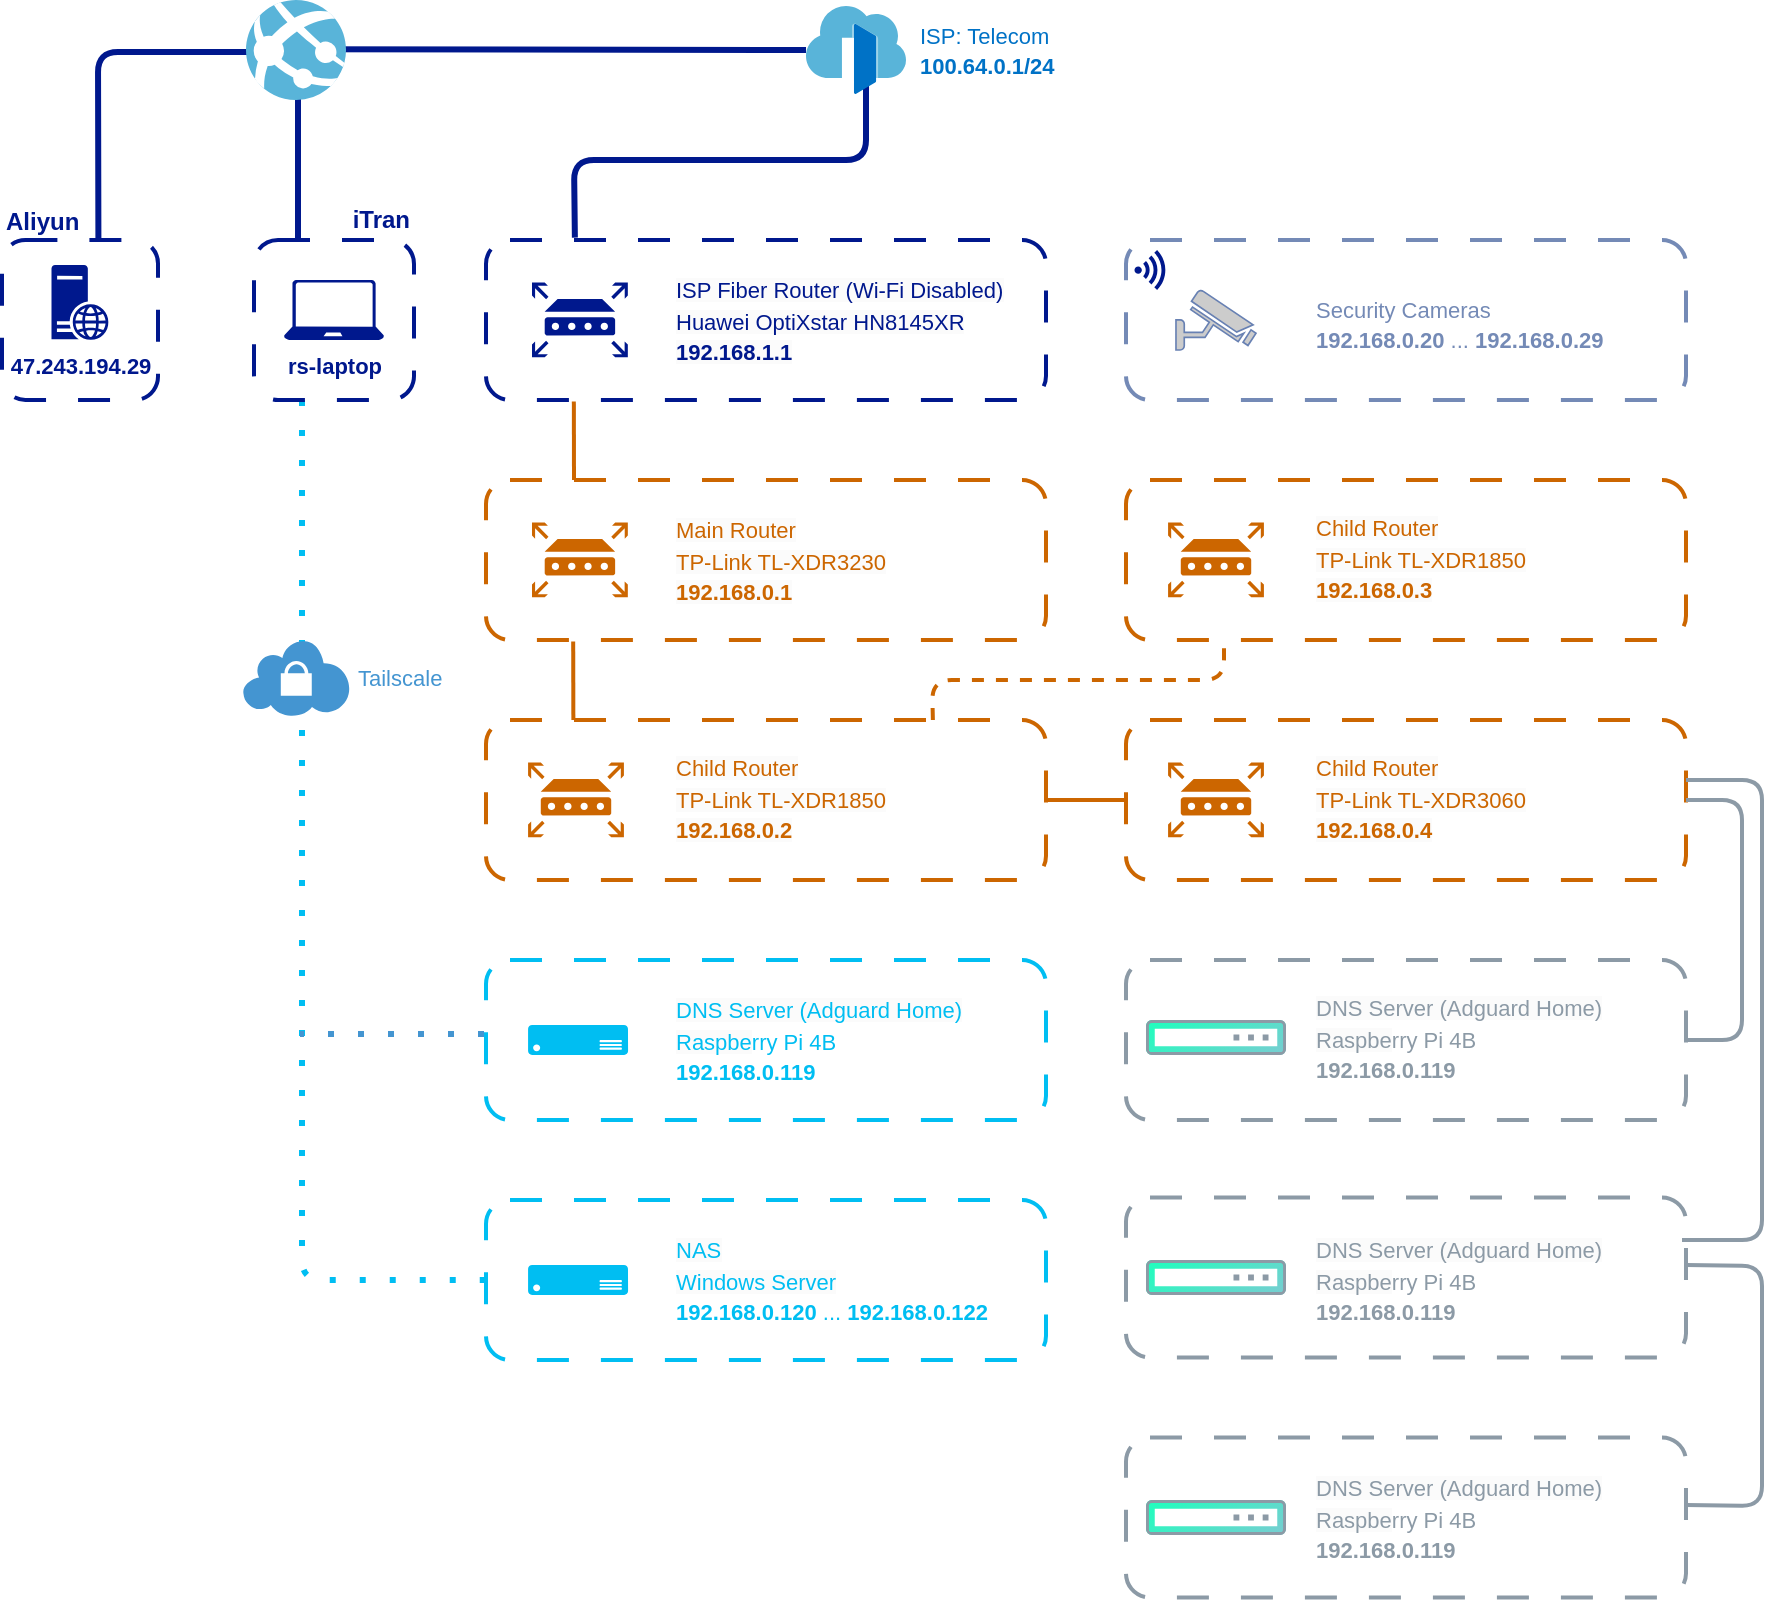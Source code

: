 <mxfile version="22.0.3" type="device">
  <diagram id="KHMHb_HekOx8Wtz281Yh" name="第 1 页">
    <mxGraphModel dx="1434" dy="837" grid="1" gridSize="10" guides="1" tooltips="1" connect="1" arrows="1" fold="1" page="1" pageScale="1" pageWidth="1169" pageHeight="827" background="#ffffff" math="1" shadow="0">
      <root>
        <mxCell id="0" />
        <mxCell id="1" parent="0" />
        <mxCell id="mQzAU8ioXe-na9pJHeP9-78" value="" style="rounded=1;whiteSpace=wrap;html=1;dashed=1;strokeWidth=2;fillColor=none;strokeColor=#00188d;fontColor=#00188d;dashPattern=8 8;" parent="1" vertex="1">
          <mxGeometry x="120" y="160" width="78" height="80" as="geometry" />
        </mxCell>
        <mxCell id="mQzAU8ioXe-na9pJHeP9-79" value="" style="endArrow=none;html=1;rounded=1;endFill=0;strokeColor=#00188d;strokeWidth=3;exitX=0.618;exitY=-0.01;exitDx=0;exitDy=0;exitPerimeter=0;" parent="1" source="mQzAU8ioXe-na9pJHeP9-78" edge="1">
          <mxGeometry width="50" height="50" relative="1" as="geometry">
            <mxPoint x="170" y="150" as="sourcePoint" />
            <mxPoint x="286" y="66" as="targetPoint" />
            <Array as="points">
              <mxPoint x="168" y="66" />
            </Array>
          </mxGeometry>
        </mxCell>
        <mxCell id="mQzAU8ioXe-na9pJHeP9-67" value="" style="endArrow=none;html=1;rounded=1;endFill=0;strokeColor=#00bef2;strokeWidth=3;entryX=0;entryY=0.5;entryDx=0;entryDy=0;exitX=0.3;exitY=1;exitDx=0;exitDy=0;exitPerimeter=0;dashed=1;dashPattern=1 4;" parent="1" source="mQzAU8ioXe-na9pJHeP9-14" target="mQzAU8ioXe-na9pJHeP9-63" edge="1">
          <mxGeometry width="50" height="50" relative="1" as="geometry">
            <mxPoint x="266" y="240" as="sourcePoint" />
            <mxPoint x="340" y="650" as="targetPoint" />
            <Array as="points">
              <mxPoint x="270" y="680" />
            </Array>
          </mxGeometry>
        </mxCell>
        <mxCell id="mQzAU8ioXe-na9pJHeP9-44" value="" style="rounded=1;whiteSpace=wrap;html=1;dashed=1;strokeWidth=2;fillColor=none;strokeColor=#748ab6;perimeterSpacing=0;glass=0;shadow=0;dashPattern=8 8;" parent="1" vertex="1">
          <mxGeometry x="682" y="160" width="280" height="80" as="geometry" />
        </mxCell>
        <mxCell id="ZmY6_l6aeNrQox6_WoO2-1" value="" style="rounded=1;whiteSpace=wrap;html=1;dashed=1;strokeWidth=2;fillColor=none;strokeColor=#00188d;perimeterSpacing=0;glass=0;shadow=0;dashPattern=8 8;" parent="1" vertex="1">
          <mxGeometry x="362" y="160" width="280" height="80" as="geometry" />
        </mxCell>
        <mxCell id="mQzAU8ioXe-na9pJHeP9-7" value="" style="endArrow=none;html=1;rounded=1;strokeWidth=3;strokeColor=#00188d;" parent="1" target="mQzAU8ioXe-na9pJHeP9-4" edge="1">
          <mxGeometry width="50" height="50" relative="1" as="geometry">
            <mxPoint x="272" y="64.66" as="sourcePoint" />
            <mxPoint x="402" y="65" as="targetPoint" />
          </mxGeometry>
        </mxCell>
        <mxCell id="mQzAU8ioXe-na9pJHeP9-10" value="" style="endArrow=none;html=1;rounded=1;endFill=0;strokeColor=#00188d;exitX=0.148;exitY=-0.015;exitDx=0;exitDy=0;exitPerimeter=0;strokeWidth=3;entryX=0.6;entryY=0.841;entryDx=0;entryDy=0;entryPerimeter=0;" parent="1" target="mQzAU8ioXe-na9pJHeP9-4" edge="1">
          <mxGeometry width="50" height="50" relative="1" as="geometry">
            <mxPoint x="406.44" y="158.8" as="sourcePoint" />
            <mxPoint x="538" y="66" as="targetPoint" />
            <Array as="points">
              <mxPoint x="406" y="120" />
              <mxPoint x="552" y="120" />
            </Array>
          </mxGeometry>
        </mxCell>
        <mxCell id="mQzAU8ioXe-na9pJHeP9-4" value="" style="image;sketch=0;aspect=fixed;html=1;points=[];align=center;fontSize=12;image=img/lib/mscae/Front_Doors.svg;" parent="1" vertex="1">
          <mxGeometry x="522" y="43" width="50" height="44" as="geometry" />
        </mxCell>
        <mxCell id="mQzAU8ioXe-na9pJHeP9-11" value="" style="endArrow=none;html=1;rounded=1;strokeWidth=3;exitX=0.258;exitY=0;exitDx=0;exitDy=0;exitPerimeter=0;strokeColor=#00188d;" parent="1" edge="1">
          <mxGeometry width="50" height="50" relative="1" as="geometry">
            <mxPoint x="268" y="160" as="sourcePoint" />
            <mxPoint x="268" y="87" as="targetPoint" />
            <Array as="points" />
          </mxGeometry>
        </mxCell>
        <mxCell id="mQzAU8ioXe-na9pJHeP9-3" value="" style="image;sketch=0;aspect=fixed;html=1;points=[];align=center;fontSize=12;image=img/lib/mscae/App_Services.svg;" parent="1" vertex="1">
          <mxGeometry x="242" y="40" width="50" height="50" as="geometry" />
        </mxCell>
        <mxCell id="mQzAU8ioXe-na9pJHeP9-12" value="" style="shadow=0;dashed=0;html=1;strokeColor=none;fillColor=#4495D1;labelPosition=center;verticalLabelPosition=bottom;verticalAlign=top;align=center;outlineConnect=0;shape=mxgraph.veeam.vpn;" parent="1" vertex="1">
          <mxGeometry x="240" y="360" width="54" height="38" as="geometry" />
        </mxCell>
        <mxCell id="mQzAU8ioXe-na9pJHeP9-14" value="" style="rounded=1;whiteSpace=wrap;html=1;dashed=1;strokeWidth=2;fillColor=none;strokeColor=#00188d;fontColor=#00188d;dashPattern=8 8;" parent="1" vertex="1">
          <mxGeometry x="246" y="160" width="80" height="80" as="geometry" />
        </mxCell>
        <mxCell id="mQzAU8ioXe-na9pJHeP9-17" value="rs-laptop" style="sketch=0;aspect=fixed;pointerEvents=1;shadow=0;dashed=0;strokeColor=none;labelPosition=center;verticalLabelPosition=bottom;verticalAlign=top;align=center;fillColor=#00188D;shape=mxgraph.azure.laptop;fontStyle=1;html=1;fontSize=11;fontColor=#00188d;" parent="1" vertex="1">
          <mxGeometry x="261" y="180" width="50" height="30" as="geometry" />
        </mxCell>
        <mxCell id="mQzAU8ioXe-na9pJHeP9-18" value="&lt;font style=&quot;font-size: 12px;&quot;&gt;iTran&lt;/font&gt;" style="rounded=1;whiteSpace=wrap;html=1;fontSize=12;strokeColor=none;fillColor=none;fontColor=#00188d;align=right;fontStyle=1" parent="1" vertex="1">
          <mxGeometry x="286" y="140" width="40" height="20" as="geometry" />
        </mxCell>
        <mxCell id="mQzAU8ioXe-na9pJHeP9-19" value="&lt;font style=&quot;font-size: 11px;&quot;&gt;&lt;span style=&quot;font-weight: normal;&quot;&gt;ISP: Telecom&lt;/span&gt;&lt;br&gt;100.64.0.1/24&lt;/font&gt;" style="text;align=left;verticalAlign=middle;resizable=0;points=[];autosize=1;strokeColor=none;fillColor=none;fontSize=12;fontStyle=1;html=1;fontColor=#0072c6;" parent="1" vertex="1">
          <mxGeometry x="577" y="45" width="90" height="40" as="geometry" />
        </mxCell>
        <mxCell id="mQzAU8ioXe-na9pJHeP9-22" value="" style="group" parent="1" vertex="1" connectable="0">
          <mxGeometry x="385" y="180" width="240" height="40" as="geometry" />
        </mxCell>
        <mxCell id="mQzAU8ioXe-na9pJHeP9-20" value="&lt;p style=&quot;line-height: 90%;&quot;&gt;&lt;span style=&quot;orphans: 2; text-align: left; text-indent: 0px; widows: 2; background-color: rgb(251, 251, 251); text-decoration-thickness: initial; text-decoration-style: initial; text-decoration-color: initial; float: none; display: inline !important; -webkit-text-stroke-width: 0px; word-spacing: 0px; text-transform: none; letter-spacing: normal; font-variant-caps: normal; font-variant-ligatures: normal; font-style: normal; font-size: 11px; font-family: Helvetica;&quot;&gt;ISP Fiber Router (Wi-Fi Disabled)&lt;br&gt;&lt;span style=&quot;font-size: 11px;&quot;&gt;Huawei OptiXstar HN8145XR&lt;/span&gt;&lt;br&gt;&lt;b style=&quot;font-family: Helvetica; font-size: 11px; font-style: normal; font-variant-ligatures: normal; font-variant-caps: normal; letter-spacing: normal; text-transform: none; word-spacing: 0px; -webkit-text-stroke-width: 0px;&quot;&gt;192.168.1.1&lt;/b&gt;&lt;br&gt;&lt;/span&gt;&lt;/p&gt;" style="text;whiteSpace=wrap;html=1;fontSize=16;fontColor=#00188d;verticalAlign=middle;" parent="mQzAU8ioXe-na9pJHeP9-22" vertex="1">
          <mxGeometry x="70" width="170.0" height="40" as="geometry" />
        </mxCell>
        <mxCell id="mQzAU8ioXe-na9pJHeP9-21" value="" style="sketch=0;aspect=fixed;pointerEvents=1;shadow=0;dashed=0;html=1;strokeColor=none;labelPosition=center;verticalLabelPosition=bottom;verticalAlign=top;align=center;fillColor=#00188D;shape=mxgraph.mscae.enterprise.router;fontSize=16;" parent="mQzAU8ioXe-na9pJHeP9-22" vertex="1">
          <mxGeometry y="1.31" width="47.917" height="37.375" as="geometry" />
        </mxCell>
        <mxCell id="mQzAU8ioXe-na9pJHeP9-24" value="" style="rounded=1;whiteSpace=wrap;html=1;fontSize=16;fillColor=none;strokeWidth=2;dashed=1;perimeterSpacing=0;strokeColor=#CC6600;dashPattern=8 8;" parent="1" vertex="1">
          <mxGeometry x="362" y="280" width="280" height="80" as="geometry" />
        </mxCell>
        <mxCell id="mQzAU8ioXe-na9pJHeP9-25" value="" style="endArrow=none;html=1;rounded=1;fontSize=12;startSize=8;endSize=8;entryX=0.139;entryY=1.01;entryDx=0;entryDy=0;entryPerimeter=0;strokeColor=#CC6600;strokeWidth=2;" parent="1" edge="1">
          <mxGeometry width="50" height="50" relative="1" as="geometry">
            <mxPoint x="406" y="280" as="sourcePoint" />
            <mxPoint x="405.92" y="240.8" as="targetPoint" />
          </mxGeometry>
        </mxCell>
        <mxCell id="mQzAU8ioXe-na9pJHeP9-27" value="" style="sketch=0;aspect=fixed;pointerEvents=1;shadow=0;dashed=0;html=1;strokeColor=none;labelPosition=center;verticalLabelPosition=bottom;verticalAlign=top;align=center;fillColor=#CC6600;shape=mxgraph.mscae.enterprise.router;fontSize=16;" parent="1" vertex="1">
          <mxGeometry x="385" y="301.31" width="47.917" height="37.375" as="geometry" />
        </mxCell>
        <mxCell id="mQzAU8ioXe-na9pJHeP9-29" value="&lt;p style=&quot;line-height: 90%;&quot;&gt;&lt;span style=&quot;orphans: 2; text-align: left; text-indent: 0px; widows: 2; background-color: rgb(251, 251, 251); text-decoration-thickness: initial; text-decoration-style: initial; text-decoration-color: initial; float: none; display: inline !important; -webkit-text-stroke-width: 0px; word-spacing: 0px; text-transform: none; letter-spacing: normal; font-variant-caps: normal; font-variant-ligatures: normal; font-style: normal; font-size: 11px; font-family: Helvetica;&quot;&gt;Main Router&lt;br&gt;TP-Link TL-XDR3230&lt;br&gt;&lt;b style=&quot;font-family: Helvetica; font-size: 11px; font-style: normal; font-variant-ligatures: normal; font-variant-caps: normal; letter-spacing: normal; text-transform: none; word-spacing: 0px; -webkit-text-stroke-width: 0px;&quot;&gt;192.168.0.1&lt;/b&gt;&lt;br&gt;&lt;/span&gt;&lt;/p&gt;" style="text;whiteSpace=wrap;html=1;fontSize=16;fontColor=#CC6600;verticalAlign=middle;fillColor=none;" parent="1" vertex="1">
          <mxGeometry x="455" y="300" width="170.0" height="40" as="geometry" />
        </mxCell>
        <mxCell id="mQzAU8ioXe-na9pJHeP9-26" value="" style="rounded=1;whiteSpace=wrap;html=1;fontSize=16;fillColor=none;strokeWidth=2;dashed=1;perimeterSpacing=0;strokeColor=#CC6600;dashPattern=8 8;" parent="1" vertex="1">
          <mxGeometry x="362" y="400" width="280" height="80" as="geometry" />
        </mxCell>
        <mxCell id="mQzAU8ioXe-na9pJHeP9-28" value="" style="sketch=0;aspect=fixed;pointerEvents=1;shadow=0;dashed=0;html=1;strokeColor=none;labelPosition=center;verticalLabelPosition=bottom;verticalAlign=top;align=center;fillColor=#CC6600;shape=mxgraph.mscae.enterprise.router;fontSize=16;" parent="1" vertex="1">
          <mxGeometry x="383.04" y="421.31" width="47.917" height="37.375" as="geometry" />
        </mxCell>
        <mxCell id="mQzAU8ioXe-na9pJHeP9-30" value="&lt;p style=&quot;line-height: 90%;&quot;&gt;&lt;span style=&quot;orphans: 2; text-align: left; text-indent: 0px; widows: 2; background-color: rgb(251, 251, 251); text-decoration-thickness: initial; text-decoration-style: initial; text-decoration-color: initial; float: none; display: inline !important; -webkit-text-stroke-width: 0px; word-spacing: 0px; text-transform: none; letter-spacing: normal; font-variant-caps: normal; font-variant-ligatures: normal; font-style: normal; font-size: 11px; font-family: Helvetica;&quot;&gt;Child Router&lt;br&gt;TP-Link TL-XDR1850&lt;br&gt;&lt;b style=&quot;font-family: Helvetica; font-size: 11px; font-style: normal; font-variant-ligatures: normal; font-variant-caps: normal; letter-spacing: normal; text-transform: none; word-spacing: 0px; -webkit-text-stroke-width: 0px;&quot;&gt;192.168.0.2&lt;/b&gt;&lt;br&gt;&lt;/span&gt;&lt;/p&gt;" style="text;whiteSpace=wrap;html=1;fontSize=16;fontColor=#CC6600;verticalAlign=middle;fillColor=none;" parent="1" vertex="1">
          <mxGeometry x="455" y="418.68" width="170.0" height="40" as="geometry" />
        </mxCell>
        <mxCell id="mQzAU8ioXe-na9pJHeP9-31" value="" style="rounded=1;whiteSpace=wrap;html=1;fontSize=16;fillColor=none;strokeWidth=2;dashed=1;perimeterSpacing=0;strokeColor=#CC6600;dashPattern=8 8;" parent="1" vertex="1">
          <mxGeometry x="682" y="280" width="280" height="80" as="geometry" />
        </mxCell>
        <mxCell id="mQzAU8ioXe-na9pJHeP9-32" value="" style="sketch=0;aspect=fixed;pointerEvents=1;shadow=0;dashed=0;html=1;strokeColor=none;labelPosition=center;verticalLabelPosition=bottom;verticalAlign=top;align=center;fillColor=#CC6600;shape=mxgraph.mscae.enterprise.router;fontSize=16;" parent="1" vertex="1">
          <mxGeometry x="703.04" y="301.31" width="47.917" height="37.375" as="geometry" />
        </mxCell>
        <mxCell id="mQzAU8ioXe-na9pJHeP9-33" value="&lt;p style=&quot;line-height: 90%;&quot;&gt;&lt;span style=&quot;orphans: 2; text-align: left; text-indent: 0px; widows: 2; background-color: rgb(251, 251, 251); text-decoration-thickness: initial; text-decoration-style: initial; text-decoration-color: initial; float: none; display: inline !important; -webkit-text-stroke-width: 0px; word-spacing: 0px; text-transform: none; letter-spacing: normal; font-variant-caps: normal; font-variant-ligatures: normal; font-style: normal; font-size: 11px; font-family: Helvetica;&quot;&gt;Child Router&lt;br&gt;TP-Link TL-XDR1850&lt;br&gt;&lt;b style=&quot;font-family: Helvetica; font-size: 11px; font-style: normal; font-variant-ligatures: normal; font-variant-caps: normal; letter-spacing: normal; text-transform: none; word-spacing: 0px; -webkit-text-stroke-width: 0px;&quot;&gt;192.168.0.3&lt;/b&gt;&lt;br&gt;&lt;/span&gt;&lt;/p&gt;" style="text;whiteSpace=wrap;html=1;fontSize=16;fontColor=#CC6600;verticalAlign=middle;fillColor=none;" parent="1" vertex="1">
          <mxGeometry x="775" y="298.68" width="170.0" height="40" as="geometry" />
        </mxCell>
        <mxCell id="mQzAU8ioXe-na9pJHeP9-34" value="" style="rounded=1;whiteSpace=wrap;html=1;fontSize=16;fillColor=none;strokeWidth=2;dashed=1;perimeterSpacing=0;strokeColor=#CC6600;dashPattern=8 8;" parent="1" vertex="1">
          <mxGeometry x="682" y="400" width="280" height="80" as="geometry" />
        </mxCell>
        <mxCell id="mQzAU8ioXe-na9pJHeP9-35" value="" style="sketch=0;aspect=fixed;pointerEvents=1;shadow=0;dashed=0;html=1;strokeColor=none;labelPosition=center;verticalLabelPosition=bottom;verticalAlign=top;align=center;fillColor=#CC6600;shape=mxgraph.mscae.enterprise.router;fontSize=16;" parent="1" vertex="1">
          <mxGeometry x="703.04" y="421.31" width="47.917" height="37.375" as="geometry" />
        </mxCell>
        <mxCell id="mQzAU8ioXe-na9pJHeP9-36" value="&lt;p style=&quot;line-height: 90%;&quot;&gt;&lt;span style=&quot;orphans: 2; text-align: left; text-indent: 0px; widows: 2; background-color: rgb(251, 251, 251); text-decoration-thickness: initial; text-decoration-style: initial; text-decoration-color: initial; float: none; display: inline !important; -webkit-text-stroke-width: 0px; word-spacing: 0px; text-transform: none; letter-spacing: normal; font-variant-caps: normal; font-variant-ligatures: normal; font-style: normal; font-size: 11px; font-family: Helvetica;&quot;&gt;Child Router&lt;br&gt;TP-Link TL-XDR3060&lt;br&gt;&lt;b style=&quot;font-family: Helvetica; font-size: 11px; font-style: normal; font-variant-ligatures: normal; font-variant-caps: normal; letter-spacing: normal; text-transform: none; word-spacing: 0px; -webkit-text-stroke-width: 0px;&quot;&gt;192.168.0.4&lt;/b&gt;&lt;br&gt;&lt;/span&gt;&lt;/p&gt;" style="text;whiteSpace=wrap;html=1;fontSize=16;fontColor=#CC6600;verticalAlign=middle;fillColor=none;" parent="1" vertex="1">
          <mxGeometry x="775" y="418.68" width="170.0" height="40" as="geometry" />
        </mxCell>
        <mxCell id="mQzAU8ioXe-na9pJHeP9-38" value="" style="endArrow=none;html=1;rounded=1;fontSize=12;startSize=8;endSize=8;entryX=0.139;entryY=1.01;entryDx=0;entryDy=0;entryPerimeter=0;strokeColor=#CC6600;strokeWidth=2;" parent="1" edge="1">
          <mxGeometry width="50" height="50" relative="1" as="geometry">
            <mxPoint x="405.68" y="400" as="sourcePoint" />
            <mxPoint x="405.6" y="360.8" as="targetPoint" />
          </mxGeometry>
        </mxCell>
        <mxCell id="mQzAU8ioXe-na9pJHeP9-40" value="" style="endArrow=none;html=1;rounded=0;fontSize=12;startSize=8;endSize=8;curved=1;entryX=1;entryY=0.5;entryDx=0;entryDy=0;strokeColor=#CC6600;exitX=0;exitY=0.5;exitDx=0;exitDy=0;strokeWidth=2;" parent="1" source="mQzAU8ioXe-na9pJHeP9-34" target="mQzAU8ioXe-na9pJHeP9-26" edge="1">
          <mxGeometry width="50" height="50" relative="1" as="geometry">
            <mxPoint x="787.08" y="310" as="sourcePoint" />
            <mxPoint x="787" y="270.8" as="targetPoint" />
          </mxGeometry>
        </mxCell>
        <mxCell id="mQzAU8ioXe-na9pJHeP9-43" value="" style="fontColor=#0066CC;verticalAlign=top;verticalLabelPosition=bottom;labelPosition=center;align=center;html=1;outlineConnect=0;fillColor=#CCCCCC;strokeColor=#6881B3;gradientColor=none;gradientDirection=north;strokeWidth=2;shape=mxgraph.networks.security_camera;fontSize=16;aspect=fixed;" parent="1" vertex="1">
          <mxGeometry x="706.99" y="185" width="40.01" height="30" as="geometry" />
        </mxCell>
        <mxCell id="mQzAU8ioXe-na9pJHeP9-49" value="" style="sketch=0;aspect=fixed;pointerEvents=1;shadow=0;dashed=0;html=1;strokeColor=none;labelPosition=center;verticalLabelPosition=bottom;verticalAlign=top;align=center;fillColor=#00188D;shape=mxgraph.mscae.enterprise.wireless_connection;fontSize=16;" parent="1" vertex="1">
          <mxGeometry x="686.24" y="165" width="16.8" height="20" as="geometry" />
        </mxCell>
        <mxCell id="mQzAU8ioXe-na9pJHeP9-51" value="Tailscale" style="text;html=1;align=left;verticalAlign=middle;resizable=0;points=[];autosize=1;strokeColor=none;fillColor=none;fontSize=11;fontColor=#4495d1;" parent="1" vertex="1">
          <mxGeometry x="296" y="364" width="70" height="30" as="geometry" />
        </mxCell>
        <mxCell id="mQzAU8ioXe-na9pJHeP9-57" value="&lt;div style=&quot;&quot;&gt;&lt;span style=&quot;font-weight: normal; font-size: 11px; background-color: initial;&quot;&gt;Security Cameras&lt;/span&gt;&lt;/div&gt;&lt;font style=&quot;font-size: 11px;&quot;&gt;&lt;div style=&quot;&quot;&gt;&lt;span style=&quot;background-color: initial;&quot;&gt;192.168.0.20&lt;/span&gt;&lt;span style=&quot;background-color: initial; font-weight: normal;&quot;&gt; ... &lt;/span&gt;&lt;span style=&quot;background-color: initial;&quot;&gt;192.168.0.29&lt;/span&gt;&lt;/div&gt;&lt;/font&gt;" style="text;html=1;align=left;verticalAlign=middle;resizable=0;points=[];autosize=1;strokeColor=none;fillColor=none;fontSize=16;fontColor=#748ab6;fontStyle=1" parent="1" vertex="1">
          <mxGeometry x="775" y="175" width="170" height="50" as="geometry" />
        </mxCell>
        <mxCell id="mQzAU8ioXe-na9pJHeP9-63" value="" style="rounded=1;whiteSpace=wrap;html=1;fontSize=16;fillColor=none;strokeWidth=2;dashed=1;perimeterSpacing=0;strokeColor=#00bef2;dashPattern=8 8;" parent="1" vertex="1">
          <mxGeometry x="362" y="640" width="280" height="80" as="geometry" />
        </mxCell>
        <mxCell id="mQzAU8ioXe-na9pJHeP9-65" value="" style="verticalLabelPosition=bottom;html=1;verticalAlign=top;align=center;strokeColor=none;fillColor=#00BEF2;shape=mxgraph.azure.server;fontSize=16;" parent="1" vertex="1">
          <mxGeometry x="383.04" y="672.5" width="50" height="15" as="geometry" />
        </mxCell>
        <mxCell id="mQzAU8ioXe-na9pJHeP9-68" value="&lt;p style=&quot;line-height: 90%;&quot;&gt;&lt;span style=&quot;orphans: 2; text-align: left; text-indent: 0px; widows: 2; background-color: rgb(251, 251, 251); text-decoration-thickness: initial; text-decoration-style: initial; text-decoration-color: initial; float: none; display: inline !important; -webkit-text-stroke-width: 0px; word-spacing: 0px; text-transform: none; letter-spacing: normal; font-variant-caps: normal; font-variant-ligatures: normal; font-style: normal; font-size: 11px; font-family: Helvetica;&quot;&gt;NAS&lt;br&gt;&lt;span style=&quot;font-family: Helvetica; font-size: 11px; font-style: normal; font-variant-ligatures: normal; font-variant-caps: normal; letter-spacing: normal; text-transform: none; word-spacing: 0px; -webkit-text-stroke-width: 0px;&quot;&gt;Windows Server&lt;br&gt;&lt;/span&gt;&lt;/span&gt;&lt;b style=&quot;font-size: 11px;&quot;&gt;192.168.0.120&lt;/b&gt;&lt;span style=&quot;font-size: 11px;&quot;&gt;&amp;nbsp;...&amp;nbsp;&lt;/span&gt;&lt;b style=&quot;font-size: 11px;&quot;&gt;192.168.0.122&lt;/b&gt;&lt;/p&gt;" style="text;whiteSpace=wrap;html=1;fontSize=16;fontColor=#00bef2;verticalAlign=middle;fillColor=none;" parent="1" vertex="1">
          <mxGeometry x="455" y="660" width="170" height="40" as="geometry" />
        </mxCell>
        <mxCell id="mQzAU8ioXe-na9pJHeP9-72" value="" style="rounded=1;whiteSpace=wrap;html=1;fontSize=16;fillColor=none;strokeWidth=2;dashed=1;perimeterSpacing=0;strokeColor=#00bef2;dashPattern=8 8;" parent="1" vertex="1">
          <mxGeometry x="362" y="520" width="280" height="80" as="geometry" />
        </mxCell>
        <mxCell id="mQzAU8ioXe-na9pJHeP9-73" value="" style="verticalLabelPosition=bottom;html=1;verticalAlign=top;align=center;strokeColor=none;fillColor=#00BEF2;shape=mxgraph.azure.server;fontSize=16;" parent="1" vertex="1">
          <mxGeometry x="383.04" y="552.5" width="50" height="15" as="geometry" />
        </mxCell>
        <mxCell id="mQzAU8ioXe-na9pJHeP9-74" value="&lt;p style=&quot;line-height: 90%;&quot;&gt;&lt;span style=&quot;orphans: 2; text-align: left; text-indent: 0px; widows: 2; background-color: rgb(251, 251, 251); text-decoration-thickness: initial; text-decoration-style: initial; text-decoration-color: initial; float: none; display: inline !important; -webkit-text-stroke-width: 0px; word-spacing: 0px; text-transform: none; letter-spacing: normal; font-variant-caps: normal; font-variant-ligatures: normal; font-style: normal; font-size: 11px; font-family: Helvetica;&quot;&gt;DNS Server (Adguard Home)&lt;br&gt;&lt;span style=&quot;font-family: Helvetica; font-size: 11px; font-style: normal; font-variant-ligatures: normal; font-variant-caps: normal; letter-spacing: normal; text-transform: none; word-spacing: 0px; -webkit-text-stroke-width: 0px;&quot;&gt;Raspbe&lt;/span&gt;&lt;/span&gt;&lt;span style=&quot;font-size: 11px;&quot;&gt;rry Pi 4B&lt;br&gt;&lt;/span&gt;&lt;b style=&quot;background-color: initial; font-size: 11px;&quot;&gt;192.168.0.119&lt;/b&gt;&lt;/p&gt;" style="text;whiteSpace=wrap;html=1;fontSize=16;fontColor=#00bef2;verticalAlign=middle;fillColor=none;" parent="1" vertex="1">
          <mxGeometry x="455" y="540" width="170" height="40" as="geometry" />
        </mxCell>
        <mxCell id="mQzAU8ioXe-na9pJHeP9-75" value="" style="endArrow=none;html=1;rounded=1;fontSize=12;startSize=8;endSize=8;fontColor=#00bef2;strokeColor=#4495d1;strokeWidth=3;exitX=0;exitY=0.5;exitDx=0;exitDy=0;dashed=1;dashPattern=1 4;" parent="1" edge="1">
          <mxGeometry width="50" height="50" relative="1" as="geometry">
            <mxPoint x="361" y="557" as="sourcePoint" />
            <mxPoint x="269" y="557" as="targetPoint" />
          </mxGeometry>
        </mxCell>
        <mxCell id="mQzAU8ioXe-na9pJHeP9-76" value="&lt;font style=&quot;font-size: 11px;&quot;&gt;47.243.194.29&lt;/font&gt;" style="sketch=0;aspect=fixed;pointerEvents=1;shadow=0;dashed=0;strokeColor=none;labelPosition=center;verticalLabelPosition=bottom;verticalAlign=top;align=center;fillColor=#00188D;shape=mxgraph.mscae.enterprise.web_server;fontSize=11;fontColor=#00188d;html=1;fontStyle=1" parent="1" vertex="1">
          <mxGeometry x="144.75" y="172.5" width="28.5" height="37.5" as="geometry" />
        </mxCell>
        <mxCell id="6TYcuLGWOkG_fJy-XkBF-1" value="" style="endArrow=none;html=1;rounded=1;endFill=0;strokeColor=#cc6600;exitX=0.148;exitY=-0.015;exitDx=0;exitDy=0;exitPerimeter=0;strokeWidth=2;dashed=1;" edge="1" parent="1">
          <mxGeometry width="50" height="50" relative="1" as="geometry">
            <mxPoint x="585.44" y="400.0" as="sourcePoint" />
            <mxPoint x="731" y="360" as="targetPoint" />
            <Array as="points">
              <mxPoint x="585" y="380" />
              <mxPoint x="660" y="380" />
              <mxPoint x="731" y="380" />
            </Array>
          </mxGeometry>
        </mxCell>
        <mxCell id="6TYcuLGWOkG_fJy-XkBF-2" value="" style="image;aspect=fixed;perimeter=ellipsePerimeter;html=1;align=center;fontSize=12;verticalAlign=top;fontColor=#364149;shadow=0;dashed=0;image=img/lib/cumulus/switch_out_of_band.svg;" vertex="1" parent="1">
          <mxGeometry x="692" y="550" width="70" height="17.5" as="geometry" />
        </mxCell>
        <mxCell id="6TYcuLGWOkG_fJy-XkBF-3" value="" style="image;aspect=fixed;perimeter=ellipsePerimeter;html=1;align=center;fontSize=12;verticalAlign=top;fontColor=#364149;shadow=0;dashed=0;image=img/lib/cumulus/switch_out_of_band.svg;" vertex="1" parent="1">
          <mxGeometry x="692" y="790" width="70" height="17.5" as="geometry" />
        </mxCell>
        <mxCell id="6TYcuLGWOkG_fJy-XkBF-4" value="" style="image;aspect=fixed;perimeter=ellipsePerimeter;html=1;align=center;fontSize=12;verticalAlign=top;fontColor=#364149;shadow=0;dashed=0;image=img/lib/cumulus/switch_out_of_band.svg;" vertex="1" parent="1">
          <mxGeometry x="692" y="670" width="70" height="17.5" as="geometry" />
        </mxCell>
        <mxCell id="6TYcuLGWOkG_fJy-XkBF-5" value="" style="rounded=1;whiteSpace=wrap;html=1;fontSize=16;fillColor=none;strokeWidth=2;dashed=1;perimeterSpacing=0;strokeColor=#8c9aa6;dashPattern=8 8;" vertex="1" parent="1">
          <mxGeometry x="682" y="520" width="280" height="80" as="geometry" />
        </mxCell>
        <mxCell id="6TYcuLGWOkG_fJy-XkBF-6" value="" style="rounded=1;whiteSpace=wrap;html=1;fontSize=16;fillColor=none;strokeWidth=2;dashed=1;perimeterSpacing=0;strokeColor=#8c9aa6;dashPattern=8 8;" vertex="1" parent="1">
          <mxGeometry x="682" y="638.75" width="280" height="80" as="geometry" />
        </mxCell>
        <mxCell id="6TYcuLGWOkG_fJy-XkBF-7" value="" style="rounded=1;whiteSpace=wrap;html=1;fontSize=16;fillColor=none;strokeWidth=2;dashed=1;perimeterSpacing=0;strokeColor=#8c9aa6;dashPattern=8 8;" vertex="1" parent="1">
          <mxGeometry x="682" y="758.75" width="280" height="80" as="geometry" />
        </mxCell>
        <mxCell id="6TYcuLGWOkG_fJy-XkBF-8" value="&lt;p style=&quot;line-height: 90%;&quot;&gt;&lt;span style=&quot;orphans: 2; text-align: left; text-indent: 0px; widows: 2; background-color: rgb(251, 251, 251); text-decoration-thickness: initial; text-decoration-style: initial; text-decoration-color: initial; float: none; display: inline !important; -webkit-text-stroke-width: 0px; word-spacing: 0px; text-transform: none; letter-spacing: normal; font-variant-caps: normal; font-variant-ligatures: normal; font-style: normal; font-size: 11px; font-family: Helvetica;&quot;&gt;DNS Server (Adguard Home)&lt;br&gt;&lt;span style=&quot;font-family: Helvetica; font-size: 11px; font-style: normal; font-variant-ligatures: normal; font-variant-caps: normal; letter-spacing: normal; text-transform: none; word-spacing: 0px; -webkit-text-stroke-width: 0px;&quot;&gt;Raspbe&lt;/span&gt;&lt;/span&gt;&lt;span style=&quot;font-size: 11px;&quot;&gt;rry Pi 4B&lt;br&gt;&lt;/span&gt;&lt;b style=&quot;background-color: initial; font-size: 11px;&quot;&gt;192.168.0.119&lt;/b&gt;&lt;/p&gt;" style="text;whiteSpace=wrap;html=1;fontSize=16;fontColor=#8c9aa6;verticalAlign=middle;fillColor=none;" vertex="1" parent="1">
          <mxGeometry x="775" y="538.75" width="170" height="40" as="geometry" />
        </mxCell>
        <mxCell id="6TYcuLGWOkG_fJy-XkBF-9" value="&lt;p style=&quot;line-height: 90%;&quot;&gt;&lt;span style=&quot;orphans: 2; text-align: left; text-indent: 0px; widows: 2; background-color: rgb(251, 251, 251); text-decoration-thickness: initial; text-decoration-style: initial; text-decoration-color: initial; float: none; display: inline !important; -webkit-text-stroke-width: 0px; word-spacing: 0px; text-transform: none; letter-spacing: normal; font-variant-caps: normal; font-variant-ligatures: normal; font-style: normal; font-size: 11px; font-family: Helvetica;&quot;&gt;DNS Server (Adguard Home)&lt;br&gt;&lt;span style=&quot;font-family: Helvetica; font-size: 11px; font-style: normal; font-variant-ligatures: normal; font-variant-caps: normal; letter-spacing: normal; text-transform: none; word-spacing: 0px; -webkit-text-stroke-width: 0px;&quot;&gt;Raspbe&lt;/span&gt;&lt;/span&gt;&lt;span style=&quot;font-size: 11px;&quot;&gt;rry Pi 4B&lt;br&gt;&lt;/span&gt;&lt;b style=&quot;background-color: initial; font-size: 11px;&quot;&gt;192.168.0.119&lt;/b&gt;&lt;/p&gt;" style="text;whiteSpace=wrap;html=1;fontSize=16;fontColor=#8c9aa6;verticalAlign=middle;fillColor=none;" vertex="1" parent="1">
          <mxGeometry x="775" y="660" width="170" height="40" as="geometry" />
        </mxCell>
        <mxCell id="6TYcuLGWOkG_fJy-XkBF-10" value="&lt;p style=&quot;line-height: 90%;&quot;&gt;&lt;span style=&quot;orphans: 2; text-align: left; text-indent: 0px; widows: 2; background-color: rgb(251, 251, 251); text-decoration-thickness: initial; text-decoration-style: initial; text-decoration-color: initial; float: none; display: inline !important; -webkit-text-stroke-width: 0px; word-spacing: 0px; text-transform: none; letter-spacing: normal; font-variant-caps: normal; font-variant-ligatures: normal; font-style: normal; font-size: 11px; font-family: Helvetica;&quot;&gt;DNS Server (Adguard Home)&lt;br&gt;&lt;span style=&quot;font-family: Helvetica; font-size: 11px; font-style: normal; font-variant-ligatures: normal; font-variant-caps: normal; letter-spacing: normal; text-transform: none; word-spacing: 0px; -webkit-text-stroke-width: 0px;&quot;&gt;Raspbe&lt;/span&gt;&lt;/span&gt;&lt;span style=&quot;font-size: 11px;&quot;&gt;rry Pi 4B&lt;br&gt;&lt;/span&gt;&lt;b style=&quot;background-color: initial; font-size: 11px;&quot;&gt;192.168.0.119&lt;/b&gt;&lt;/p&gt;" style="text;whiteSpace=wrap;html=1;fontSize=16;fontColor=#8c9aa6;verticalAlign=middle;fillColor=none;" vertex="1" parent="1">
          <mxGeometry x="775" y="778.75" width="170" height="40" as="geometry" />
        </mxCell>
        <mxCell id="6TYcuLGWOkG_fJy-XkBF-11" value="Aliyun" style="text;html=1;align=left;verticalAlign=bottom;resizable=0;points=[];autosize=1;strokeColor=none;fillColor=none;fontColor=#00188d;fontStyle=1" vertex="1" parent="1">
          <mxGeometry x="120" y="130" width="60" height="30" as="geometry" />
        </mxCell>
        <mxCell id="6TYcuLGWOkG_fJy-XkBF-12" value="" style="endArrow=none;html=1;rounded=1;endFill=0;strokeColor=#8c9aa6;exitX=1;exitY=0.5;exitDx=0;exitDy=0;strokeWidth=2;entryX=1;entryY=0.5;entryDx=0;entryDy=0;" edge="1" parent="1" source="mQzAU8ioXe-na9pJHeP9-34" target="6TYcuLGWOkG_fJy-XkBF-5">
          <mxGeometry width="50" height="50" relative="1" as="geometry">
            <mxPoint x="990.44" y="440.0" as="sourcePoint" />
            <mxPoint x="1136" y="400" as="targetPoint" />
            <Array as="points">
              <mxPoint x="990" y="440" />
              <mxPoint x="990" y="520" />
              <mxPoint x="990" y="560" />
            </Array>
          </mxGeometry>
        </mxCell>
        <mxCell id="6TYcuLGWOkG_fJy-XkBF-13" value="" style="endArrow=none;html=1;rounded=1;endFill=0;strokeColor=#8c9aa6;strokeWidth=2;" edge="1" parent="1">
          <mxGeometry width="50" height="50" relative="1" as="geometry">
            <mxPoint x="962" y="430" as="sourcePoint" />
            <mxPoint x="960" y="660" as="targetPoint" />
            <Array as="points">
              <mxPoint x="1000" y="430" />
              <mxPoint x="1000" y="530" />
              <mxPoint x="1000" y="660" />
            </Array>
          </mxGeometry>
        </mxCell>
        <mxCell id="6TYcuLGWOkG_fJy-XkBF-15" value="" style="endArrow=none;html=1;rounded=1;endFill=0;strokeColor=#8c9aa6;exitX=1;exitY=0.5;exitDx=0;exitDy=0;strokeWidth=2;entryX=1;entryY=0.5;entryDx=0;entryDy=0;" edge="1" parent="1">
          <mxGeometry width="50" height="50" relative="1" as="geometry">
            <mxPoint x="962" y="672.5" as="sourcePoint" />
            <mxPoint x="962" y="792.5" as="targetPoint" />
            <Array as="points">
              <mxPoint x="1000" y="673" />
              <mxPoint x="1000" y="753" />
              <mxPoint x="1000" y="793" />
            </Array>
          </mxGeometry>
        </mxCell>
      </root>
    </mxGraphModel>
  </diagram>
</mxfile>
